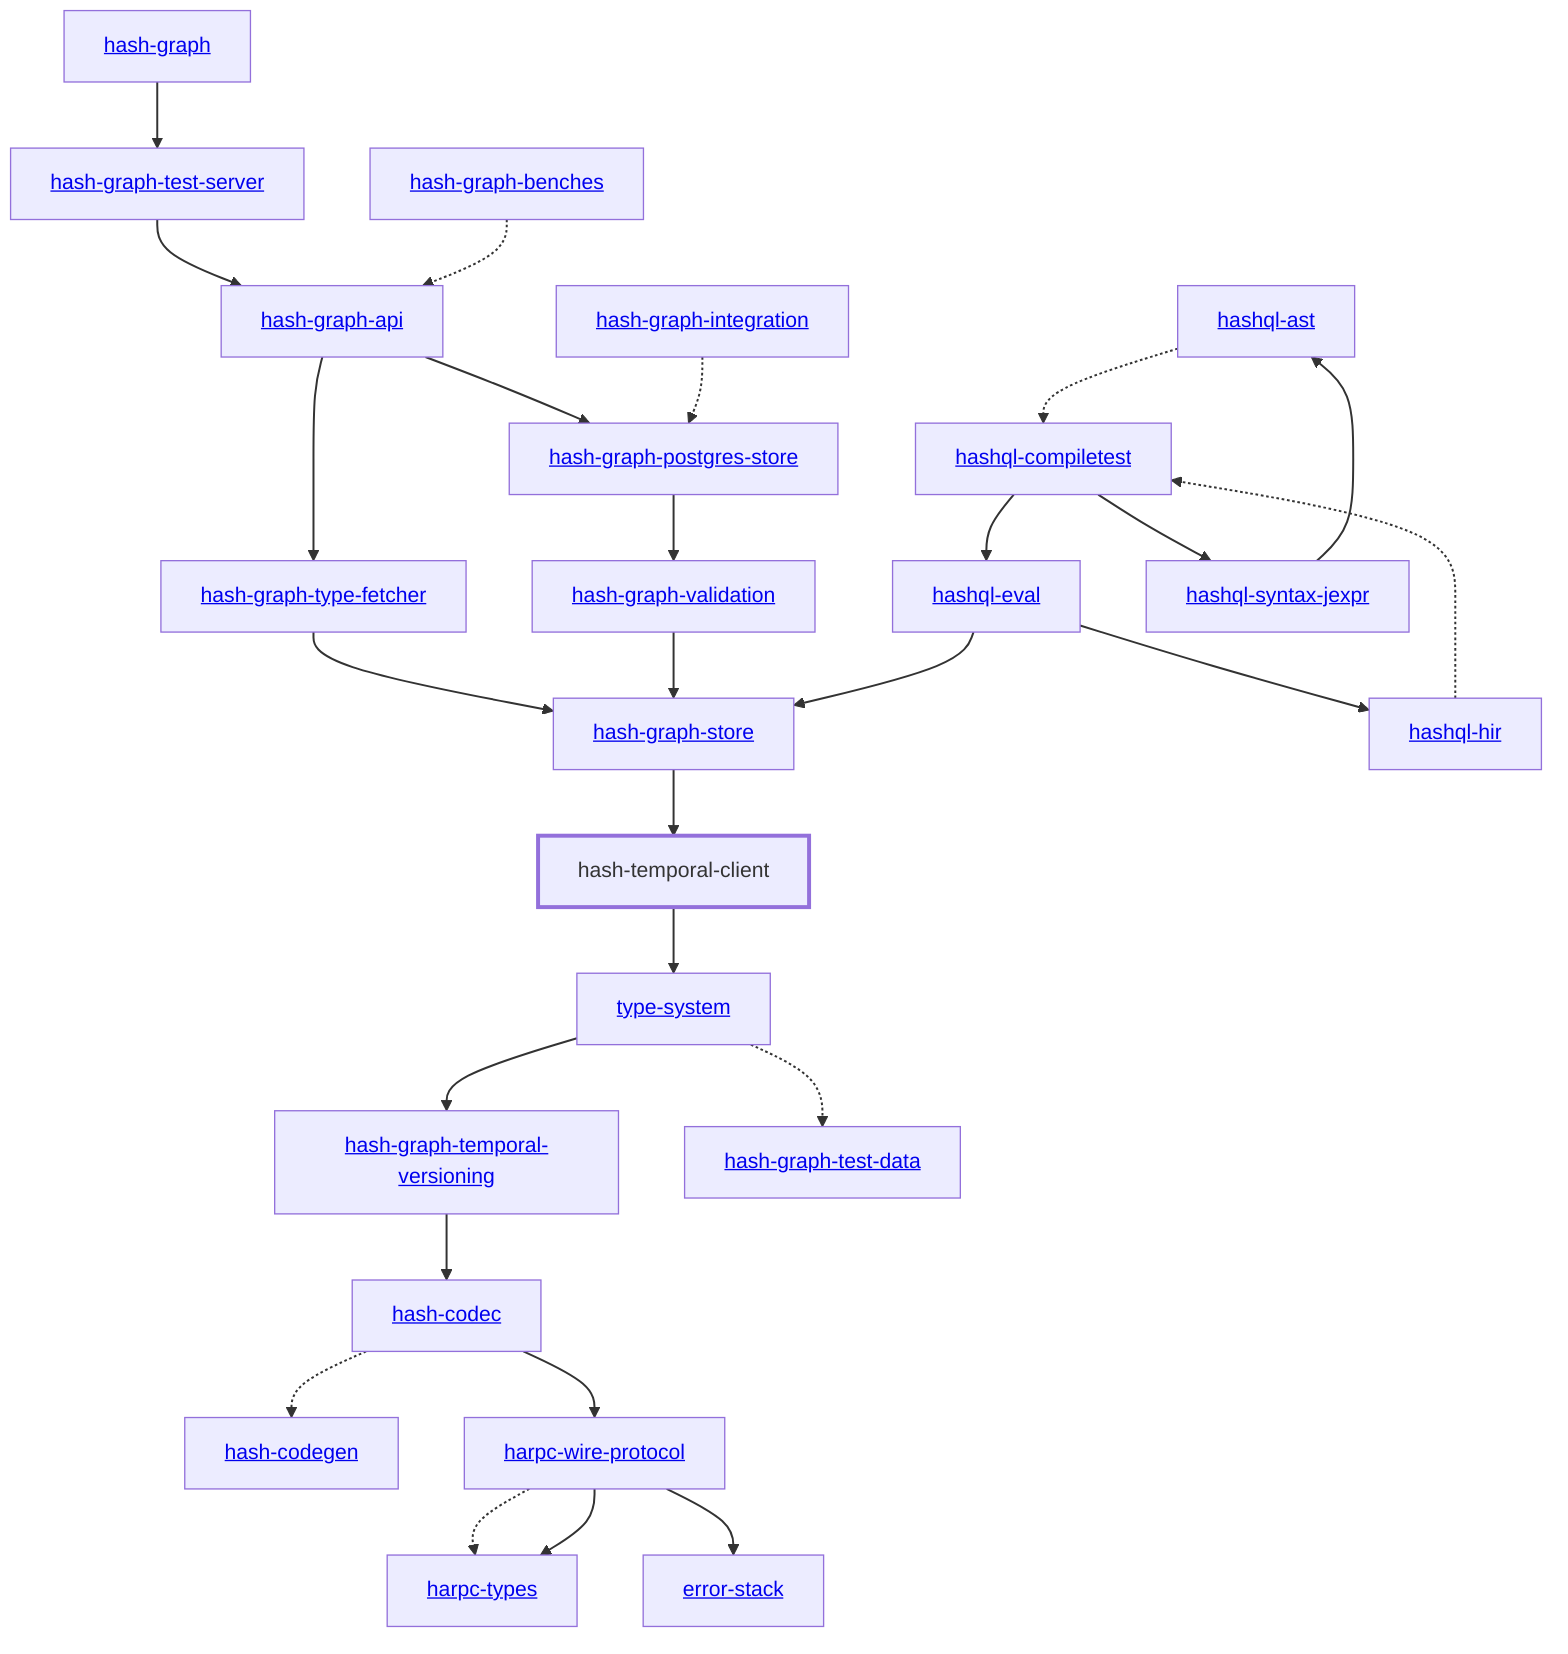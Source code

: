 graph TD
    linkStyle default stroke-width:1.5px
    classDef default stroke-width:1px
    classDef root stroke-width:3px
    classDef dev stroke-width:1px
    classDef build stroke-width:1px
    %% Legend
    %% --> : Normal dependency
    %% -.-> : Dev dependency
    %% ---> : Build dependency
    0[<a href="../hash_graph">hash-graph</a>]
    1[<a href="../type_system">type-system</a>]
    2[<a href="../hash_codec">hash-codec</a>]
    3[<a href="../hash_codegen">hash-codegen</a>]
    4[<a href="../hash_graph_api">hash-graph-api</a>]
    5[<a href="../hash_graph_postgres_store">hash-graph-postgres-store</a>]
    6[<a href="../hash_graph_store">hash-graph-store</a>]
    7[<a href="../hash_graph_temporal_versioning">hash-graph-temporal-versioning</a>]
    8[<a href="../hash_graph_test_server">hash-graph-test-server</a>]
    9[<a href="../hash_graph_type_fetcher">hash-graph-type-fetcher</a>]
    10[<a href="../hash_graph_validation">hash-graph-validation</a>]
    11[<a href="../harpc_types">harpc-types</a>]
    12[<a href="../harpc_wire_protocol">harpc-wire-protocol</a>]
    13[<a href="../hashql_ast">hashql-ast</a>]
    14[<a href="../hashql_compiletest">hashql-compiletest</a>]
    15[<a href="../hashql_eval">hashql-eval</a>]
    16[<a href="../hashql_hir">hashql-hir</a>]
    17[<a href="../hashql_syntax_jexpr">hashql-syntax-jexpr</a>]
    18[hash-temporal-client]
    class 18 root
    19[<a href="../error_stack">error-stack</a>]
    20[<a href="../hash_graph_benches">hash-graph-benches</a>]
    21[<a href="../hash_graph_integration">hash-graph-integration</a>]
    22[<a href="../hash_graph_test_data">hash-graph-test-data</a>]
    0 --> 8
    1 --> 7
    1 -.-> 22
    2 -.-> 3
    2 --> 12
    4 --> 5
    4 --> 9
    5 --> 10
    6 --> 18
    7 --> 2
    8 --> 4
    9 --> 6
    10 --> 6
    12 -.-> 11
    12 --> 11
    12 --> 19
    13 -.-> 14
    14 --> 15
    14 --> 17
    15 --> 6
    15 --> 16
    16 -.-> 14
    17 --> 13
    18 --> 1
    20 -.-> 4
    21 -.-> 5